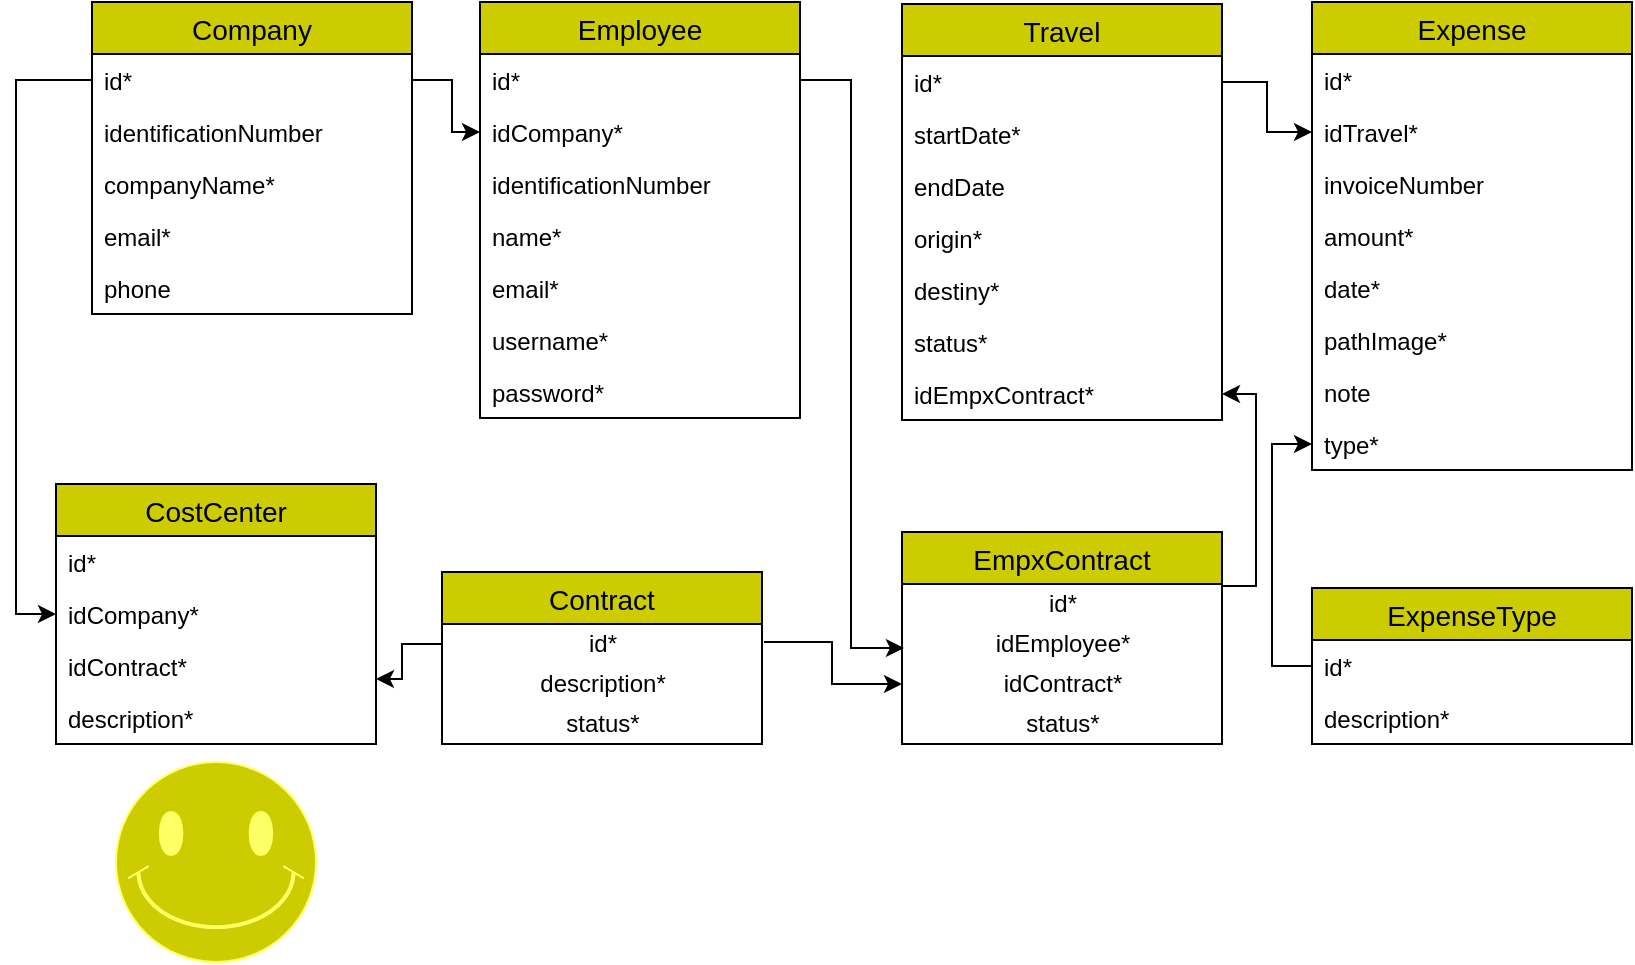 <mxfile version="13.1.5" type="github">
  <diagram id="mBjLz7T49912LiGAMW3A" name="Page-1">
    <mxGraphModel dx="1250" dy="747" grid="1" gridSize="10" guides="1" tooltips="1" connect="1" arrows="1" fold="1" page="1" pageScale="1" pageWidth="827" pageHeight="1169" math="0" shadow="0">
      <root>
        <mxCell id="0" />
        <mxCell id="1" parent="0" />
        <mxCell id="ghzMU9aXFlvLaxTiIsrm-9" value="Company" style="swimlane;fontStyle=0;childLayout=stackLayout;horizontal=1;startSize=26;horizontalStack=0;resizeParent=1;resizeParentMax=0;resizeLast=0;collapsible=1;marginBottom=0;align=center;fontSize=14;fillColor=#CCCC00;" parent="1" vertex="1">
          <mxGeometry x="48" y="40" width="160" height="156" as="geometry" />
        </mxCell>
        <mxCell id="ghzMU9aXFlvLaxTiIsrm-10" value="id*" style="text;strokeColor=none;fillColor=none;spacingLeft=4;spacingRight=4;overflow=hidden;rotatable=0;points=[[0,0.5],[1,0.5]];portConstraint=eastwest;fontSize=12;" parent="ghzMU9aXFlvLaxTiIsrm-9" vertex="1">
          <mxGeometry y="26" width="160" height="26" as="geometry" />
        </mxCell>
        <mxCell id="ghzMU9aXFlvLaxTiIsrm-11" value="identificationNumber" style="text;strokeColor=none;fillColor=none;spacingLeft=4;spacingRight=4;overflow=hidden;rotatable=0;points=[[0,0.5],[1,0.5]];portConstraint=eastwest;fontSize=12;" parent="ghzMU9aXFlvLaxTiIsrm-9" vertex="1">
          <mxGeometry y="52" width="160" height="26" as="geometry" />
        </mxCell>
        <mxCell id="ghzMU9aXFlvLaxTiIsrm-12" value="companyName*" style="text;strokeColor=none;fillColor=none;spacingLeft=4;spacingRight=4;overflow=hidden;rotatable=0;points=[[0,0.5],[1,0.5]];portConstraint=eastwest;fontSize=12;" parent="ghzMU9aXFlvLaxTiIsrm-9" vertex="1">
          <mxGeometry y="78" width="160" height="26" as="geometry" />
        </mxCell>
        <mxCell id="ghzMU9aXFlvLaxTiIsrm-13" value="email*" style="text;strokeColor=none;fillColor=none;spacingLeft=4;spacingRight=4;overflow=hidden;rotatable=0;points=[[0,0.5],[1,0.5]];portConstraint=eastwest;fontSize=12;" parent="ghzMU9aXFlvLaxTiIsrm-9" vertex="1">
          <mxGeometry y="104" width="160" height="26" as="geometry" />
        </mxCell>
        <mxCell id="TEn6VvvXS9nuJFrR01Om-1" value="phone" style="text;strokeColor=none;fillColor=none;spacingLeft=4;spacingRight=4;overflow=hidden;rotatable=0;points=[[0,0.5],[1,0.5]];portConstraint=eastwest;fontSize=12;" parent="ghzMU9aXFlvLaxTiIsrm-9" vertex="1">
          <mxGeometry y="130" width="160" height="26" as="geometry" />
        </mxCell>
        <mxCell id="ghzMU9aXFlvLaxTiIsrm-1" value="Employee" style="swimlane;fontStyle=0;childLayout=stackLayout;horizontal=1;startSize=26;horizontalStack=0;resizeParent=1;resizeParentMax=0;resizeLast=0;collapsible=1;marginBottom=0;align=center;fontSize=14;fillColor=#CCCC00;" parent="1" vertex="1">
          <mxGeometry x="242" y="40" width="160" height="208" as="geometry" />
        </mxCell>
        <mxCell id="ghzMU9aXFlvLaxTiIsrm-8" value="id*" style="text;strokeColor=none;fillColor=none;spacingLeft=4;spacingRight=4;overflow=hidden;rotatable=0;points=[[0,0.5],[1,0.5]];portConstraint=eastwest;fontSize=12;" parent="ghzMU9aXFlvLaxTiIsrm-1" vertex="1">
          <mxGeometry y="26" width="160" height="26" as="geometry" />
        </mxCell>
        <mxCell id="ghzMU9aXFlvLaxTiIsrm-7" value="idCompany*" style="text;strokeColor=none;fillColor=none;spacingLeft=4;spacingRight=4;overflow=hidden;rotatable=0;points=[[0,0.5],[1,0.5]];portConstraint=eastwest;fontSize=12;" parent="ghzMU9aXFlvLaxTiIsrm-1" vertex="1">
          <mxGeometry y="52" width="160" height="26" as="geometry" />
        </mxCell>
        <mxCell id="ghzMU9aXFlvLaxTiIsrm-3" value="identificationNumber" style="text;strokeColor=none;fillColor=none;spacingLeft=4;spacingRight=4;overflow=hidden;rotatable=0;points=[[0,0.5],[1,0.5]];portConstraint=eastwest;fontSize=12;" parent="ghzMU9aXFlvLaxTiIsrm-1" vertex="1">
          <mxGeometry y="78" width="160" height="26" as="geometry" />
        </mxCell>
        <mxCell id="ghzMU9aXFlvLaxTiIsrm-4" value="name*" style="text;strokeColor=none;fillColor=none;spacingLeft=4;spacingRight=4;overflow=hidden;rotatable=0;points=[[0,0.5],[1,0.5]];portConstraint=eastwest;fontSize=12;" parent="ghzMU9aXFlvLaxTiIsrm-1" vertex="1">
          <mxGeometry y="104" width="160" height="26" as="geometry" />
        </mxCell>
        <mxCell id="ghzMU9aXFlvLaxTiIsrm-5" value="email*" style="text;strokeColor=none;fillColor=none;spacingLeft=4;spacingRight=4;overflow=hidden;rotatable=0;points=[[0,0.5],[1,0.5]];portConstraint=eastwest;fontSize=12;" parent="ghzMU9aXFlvLaxTiIsrm-1" vertex="1">
          <mxGeometry y="130" width="160" height="26" as="geometry" />
        </mxCell>
        <mxCell id="ghzMU9aXFlvLaxTiIsrm-58" value="username*" style="text;strokeColor=none;fillColor=none;spacingLeft=4;spacingRight=4;overflow=hidden;rotatable=0;points=[[0,0.5],[1,0.5]];portConstraint=eastwest;fontSize=12;" parent="ghzMU9aXFlvLaxTiIsrm-1" vertex="1">
          <mxGeometry y="156" width="160" height="26" as="geometry" />
        </mxCell>
        <mxCell id="TEn6VvvXS9nuJFrR01Om-4" value="password*" style="text;strokeColor=none;fillColor=none;spacingLeft=4;spacingRight=4;overflow=hidden;rotatable=0;points=[[0,0.5],[1,0.5]];portConstraint=eastwest;fontSize=12;" parent="ghzMU9aXFlvLaxTiIsrm-1" vertex="1">
          <mxGeometry y="182" width="160" height="26" as="geometry" />
        </mxCell>
        <mxCell id="ghzMU9aXFlvLaxTiIsrm-19" value="Travel" style="swimlane;fontStyle=0;childLayout=stackLayout;horizontal=1;startSize=26;horizontalStack=0;resizeParent=1;resizeParentMax=0;resizeLast=0;collapsible=1;marginBottom=0;align=center;fontSize=14;fillColor=#CCCC00;" parent="1" vertex="1">
          <mxGeometry x="453" y="41" width="160" height="208" as="geometry" />
        </mxCell>
        <mxCell id="ghzMU9aXFlvLaxTiIsrm-20" value="id*" style="text;strokeColor=none;fillColor=none;spacingLeft=4;spacingRight=4;overflow=hidden;rotatable=0;points=[[0,0.5],[1,0.5]];portConstraint=eastwest;fontSize=12;" parent="ghzMU9aXFlvLaxTiIsrm-19" vertex="1">
          <mxGeometry y="26" width="160" height="26" as="geometry" />
        </mxCell>
        <mxCell id="ghzMU9aXFlvLaxTiIsrm-21" value="startDate*" style="text;strokeColor=none;fillColor=none;spacingLeft=4;spacingRight=4;overflow=hidden;rotatable=0;points=[[0,0.5],[1,0.5]];portConstraint=eastwest;fontSize=12;" parent="ghzMU9aXFlvLaxTiIsrm-19" vertex="1">
          <mxGeometry y="52" width="160" height="26" as="geometry" />
        </mxCell>
        <mxCell id="ghzMU9aXFlvLaxTiIsrm-22" value="endDate" style="text;strokeColor=none;fillColor=none;spacingLeft=4;spacingRight=4;overflow=hidden;rotatable=0;points=[[0,0.5],[1,0.5]];portConstraint=eastwest;fontSize=12;" parent="ghzMU9aXFlvLaxTiIsrm-19" vertex="1">
          <mxGeometry y="78" width="160" height="26" as="geometry" />
        </mxCell>
        <mxCell id="ghzMU9aXFlvLaxTiIsrm-23" value="origin*" style="text;strokeColor=none;fillColor=none;spacingLeft=4;spacingRight=4;overflow=hidden;rotatable=0;points=[[0,0.5],[1,0.5]];portConstraint=eastwest;fontSize=12;" parent="ghzMU9aXFlvLaxTiIsrm-19" vertex="1">
          <mxGeometry y="104" width="160" height="26" as="geometry" />
        </mxCell>
        <mxCell id="ghzMU9aXFlvLaxTiIsrm-24" value="destiny*" style="text;strokeColor=none;fillColor=none;spacingLeft=4;spacingRight=4;overflow=hidden;rotatable=0;points=[[0,0.5],[1,0.5]];portConstraint=eastwest;fontSize=12;" parent="ghzMU9aXFlvLaxTiIsrm-19" vertex="1">
          <mxGeometry y="130" width="160" height="26" as="geometry" />
        </mxCell>
        <mxCell id="ghzMU9aXFlvLaxTiIsrm-65" value="status*" style="text;strokeColor=none;fillColor=none;spacingLeft=4;spacingRight=4;overflow=hidden;rotatable=0;points=[[0,0.5],[1,0.5]];portConstraint=eastwest;fontSize=12;" parent="ghzMU9aXFlvLaxTiIsrm-19" vertex="1">
          <mxGeometry y="156" width="160" height="26" as="geometry" />
        </mxCell>
        <mxCell id="TEn6VvvXS9nuJFrR01Om-27" value="idEmpxContract*" style="text;strokeColor=none;fillColor=none;spacingLeft=4;spacingRight=4;overflow=hidden;rotatable=0;points=[[0,0.5],[1,0.5]];portConstraint=eastwest;fontSize=12;" parent="ghzMU9aXFlvLaxTiIsrm-19" vertex="1">
          <mxGeometry y="182" width="160" height="26" as="geometry" />
        </mxCell>
        <mxCell id="ghzMU9aXFlvLaxTiIsrm-50" value="Expense" style="swimlane;fontStyle=0;childLayout=stackLayout;horizontal=1;startSize=26;horizontalStack=0;resizeParent=1;resizeParentMax=0;resizeLast=0;collapsible=1;marginBottom=0;align=center;fontSize=14;fillColor=#CCCC00;" parent="1" vertex="1">
          <mxGeometry x="658" y="40" width="160" height="234" as="geometry" />
        </mxCell>
        <mxCell id="ghzMU9aXFlvLaxTiIsrm-51" value="id*" style="text;strokeColor=none;fillColor=none;spacingLeft=4;spacingRight=4;overflow=hidden;rotatable=0;points=[[0,0.5],[1,0.5]];portConstraint=eastwest;fontSize=12;" parent="ghzMU9aXFlvLaxTiIsrm-50" vertex="1">
          <mxGeometry y="26" width="160" height="26" as="geometry" />
        </mxCell>
        <mxCell id="ghzMU9aXFlvLaxTiIsrm-56" value="idTravel*" style="text;strokeColor=none;fillColor=none;spacingLeft=4;spacingRight=4;overflow=hidden;rotatable=0;points=[[0,0.5],[1,0.5]];portConstraint=eastwest;fontSize=12;" parent="ghzMU9aXFlvLaxTiIsrm-50" vertex="1">
          <mxGeometry y="52" width="160" height="26" as="geometry" />
        </mxCell>
        <mxCell id="ghzMU9aXFlvLaxTiIsrm-52" value="invoiceNumber" style="text;strokeColor=none;fillColor=none;spacingLeft=4;spacingRight=4;overflow=hidden;rotatable=0;points=[[0,0.5],[1,0.5]];portConstraint=eastwest;fontSize=12;" parent="ghzMU9aXFlvLaxTiIsrm-50" vertex="1">
          <mxGeometry y="78" width="160" height="26" as="geometry" />
        </mxCell>
        <mxCell id="ghzMU9aXFlvLaxTiIsrm-53" value="amount*" style="text;strokeColor=none;fillColor=none;spacingLeft=4;spacingRight=4;overflow=hidden;rotatable=0;points=[[0,0.5],[1,0.5]];portConstraint=eastwest;fontSize=12;" parent="ghzMU9aXFlvLaxTiIsrm-50" vertex="1">
          <mxGeometry y="104" width="160" height="26" as="geometry" />
        </mxCell>
        <mxCell id="ghzMU9aXFlvLaxTiIsrm-54" value="date*" style="text;strokeColor=none;fillColor=none;spacingLeft=4;spacingRight=4;overflow=hidden;rotatable=0;points=[[0,0.5],[1,0.5]];portConstraint=eastwest;fontSize=12;" parent="ghzMU9aXFlvLaxTiIsrm-50" vertex="1">
          <mxGeometry y="130" width="160" height="26" as="geometry" />
        </mxCell>
        <mxCell id="ghzMU9aXFlvLaxTiIsrm-59" value="pathImage*" style="text;strokeColor=none;fillColor=none;spacingLeft=4;spacingRight=4;overflow=hidden;rotatable=0;points=[[0,0.5],[1,0.5]];portConstraint=eastwest;fontSize=12;" parent="ghzMU9aXFlvLaxTiIsrm-50" vertex="1">
          <mxGeometry y="156" width="160" height="26" as="geometry" />
        </mxCell>
        <mxCell id="ghzMU9aXFlvLaxTiIsrm-64" value="note" style="text;strokeColor=none;fillColor=none;spacingLeft=4;spacingRight=4;overflow=hidden;rotatable=0;points=[[0,0.5],[1,0.5]];portConstraint=eastwest;fontSize=12;" parent="ghzMU9aXFlvLaxTiIsrm-50" vertex="1">
          <mxGeometry y="182" width="160" height="26" as="geometry" />
        </mxCell>
        <mxCell id="ghzMU9aXFlvLaxTiIsrm-55" value="type*" style="text;strokeColor=none;fillColor=none;spacingLeft=4;spacingRight=4;overflow=hidden;rotatable=0;points=[[0,0.5],[1,0.5]];portConstraint=eastwest;fontSize=12;" parent="ghzMU9aXFlvLaxTiIsrm-50" vertex="1">
          <mxGeometry y="208" width="160" height="26" as="geometry" />
        </mxCell>
        <mxCell id="TEn6VvvXS9nuJFrR01Om-19" value="EmpxContract" style="swimlane;fontStyle=0;childLayout=stackLayout;horizontal=1;startSize=26;horizontalStack=0;resizeParent=1;resizeParentMax=0;resizeLast=0;collapsible=1;marginBottom=0;align=center;fontSize=14;fillColor=#CCCC00;" parent="1" vertex="1">
          <mxGeometry x="453" y="305" width="160" height="106" as="geometry" />
        </mxCell>
        <mxCell id="TEn6VvvXS9nuJFrR01Om-20" value="id*" style="text;html=1;align=center;verticalAlign=middle;resizable=0;points=[];autosize=1;" parent="TEn6VvvXS9nuJFrR01Om-19" vertex="1">
          <mxGeometry y="26" width="160" height="20" as="geometry" />
        </mxCell>
        <mxCell id="TEn6VvvXS9nuJFrR01Om-39" value="idEmployee*" style="text;html=1;align=center;verticalAlign=middle;resizable=0;points=[];autosize=1;" parent="TEn6VvvXS9nuJFrR01Om-19" vertex="1">
          <mxGeometry y="46" width="160" height="20" as="geometry" />
        </mxCell>
        <mxCell id="TEn6VvvXS9nuJFrR01Om-21" value="idContract*" style="text;html=1;align=center;verticalAlign=middle;resizable=0;points=[];autosize=1;" parent="TEn6VvvXS9nuJFrR01Om-19" vertex="1">
          <mxGeometry y="66" width="160" height="20" as="geometry" />
        </mxCell>
        <mxCell id="TEn6VvvXS9nuJFrR01Om-22" value="status*" style="text;html=1;align=center;verticalAlign=middle;resizable=0;points=[];autosize=1;" parent="TEn6VvvXS9nuJFrR01Om-19" vertex="1">
          <mxGeometry y="86" width="160" height="20" as="geometry" />
        </mxCell>
        <mxCell id="TEn6VvvXS9nuJFrR01Om-40" value="" style="verticalLabelPosition=bottom;verticalAlign=top;html=1;shape=mxgraph.basic.smiley;strokeColor=#FFFF66;fillColor=#CCCC00;" parent="1" vertex="1">
          <mxGeometry x="60" y="420" width="100" height="100" as="geometry" />
        </mxCell>
        <mxCell id="Z7ZI1VTKEqjmWC89NMHi-3" style="edgeStyle=orthogonalEdgeStyle;rounded=0;orthogonalLoop=1;jettySize=auto;html=1;exitX=1;exitY=0.3;exitDx=0;exitDy=0;entryX=1;entryY=0.5;entryDx=0;entryDy=0;exitPerimeter=0;" edge="1" parent="1" source="TEn6VvvXS9nuJFrR01Om-20" target="TEn6VvvXS9nuJFrR01Om-27">
          <mxGeometry relative="1" as="geometry">
            <Array as="points">
              <mxPoint x="630" y="332" />
              <mxPoint x="630" y="236" />
            </Array>
          </mxGeometry>
        </mxCell>
        <mxCell id="Z7ZI1VTKEqjmWC89NMHi-5" style="edgeStyle=orthogonalEdgeStyle;rounded=0;orthogonalLoop=1;jettySize=auto;html=1;exitX=0;exitY=0.5;exitDx=0;exitDy=0;entryX=0;entryY=0.5;entryDx=0;entryDy=0;" edge="1" parent="1" source="ghzMU9aXFlvLaxTiIsrm-10" target="ghzMU9aXFlvLaxTiIsrm-28">
          <mxGeometry relative="1" as="geometry" />
        </mxCell>
        <mxCell id="Z7ZI1VTKEqjmWC89NMHi-6" style="edgeStyle=orthogonalEdgeStyle;rounded=0;orthogonalLoop=1;jettySize=auto;html=1;exitX=1;exitY=0.5;exitDx=0;exitDy=0;entryX=0;entryY=0.5;entryDx=0;entryDy=0;" edge="1" parent="1" source="ghzMU9aXFlvLaxTiIsrm-20" target="ghzMU9aXFlvLaxTiIsrm-56">
          <mxGeometry relative="1" as="geometry" />
        </mxCell>
        <mxCell id="Z7ZI1VTKEqjmWC89NMHi-7" style="edgeStyle=orthogonalEdgeStyle;rounded=0;orthogonalLoop=1;jettySize=auto;html=1;exitX=0;exitY=0.5;exitDx=0;exitDy=0;entryX=0;entryY=0.5;entryDx=0;entryDy=0;" edge="1" parent="1" source="ghzMU9aXFlvLaxTiIsrm-61" target="ghzMU9aXFlvLaxTiIsrm-55">
          <mxGeometry relative="1" as="geometry" />
        </mxCell>
        <mxCell id="Z7ZI1VTKEqjmWC89NMHi-8" style="edgeStyle=orthogonalEdgeStyle;rounded=0;orthogonalLoop=1;jettySize=auto;html=1;exitX=1;exitY=0.5;exitDx=0;exitDy=0;entryX=0;entryY=0.5;entryDx=0;entryDy=0;" edge="1" parent="1" source="ghzMU9aXFlvLaxTiIsrm-10" target="ghzMU9aXFlvLaxTiIsrm-7">
          <mxGeometry relative="1" as="geometry" />
        </mxCell>
        <mxCell id="Z7ZI1VTKEqjmWC89NMHi-11" style="edgeStyle=orthogonalEdgeStyle;rounded=0;orthogonalLoop=1;jettySize=auto;html=1;entryX=0.006;entryY=0.6;entryDx=0;entryDy=0;entryPerimeter=0;" edge="1" parent="1" source="ghzMU9aXFlvLaxTiIsrm-8" target="TEn6VvvXS9nuJFrR01Om-39">
          <mxGeometry relative="1" as="geometry" />
        </mxCell>
        <mxCell id="Z7ZI1VTKEqjmWC89NMHi-12" style="edgeStyle=orthogonalEdgeStyle;rounded=0;orthogonalLoop=1;jettySize=auto;html=1;entryX=1;entryY=0.75;entryDx=0;entryDy=0;" edge="1" parent="1" source="TEn6VvvXS9nuJFrR01Om-10" target="ghzMU9aXFlvLaxTiIsrm-26">
          <mxGeometry relative="1" as="geometry" />
        </mxCell>
        <mxCell id="ghzMU9aXFlvLaxTiIsrm-60" value="ExpenseType" style="swimlane;fontStyle=0;childLayout=stackLayout;horizontal=1;startSize=26;horizontalStack=0;resizeParent=1;resizeParentMax=0;resizeLast=0;collapsible=1;marginBottom=0;align=center;fontSize=14;fillColor=#CCCC00;" parent="1" vertex="1">
          <mxGeometry x="658" y="333" width="160" height="78" as="geometry" />
        </mxCell>
        <mxCell id="ghzMU9aXFlvLaxTiIsrm-61" value="id*" style="text;strokeColor=none;fillColor=none;spacingLeft=4;spacingRight=4;overflow=hidden;rotatable=0;points=[[0,0.5],[1,0.5]];portConstraint=eastwest;fontSize=12;" parent="ghzMU9aXFlvLaxTiIsrm-60" vertex="1">
          <mxGeometry y="26" width="160" height="26" as="geometry" />
        </mxCell>
        <mxCell id="ghzMU9aXFlvLaxTiIsrm-62" value="description*" style="text;strokeColor=none;fillColor=none;spacingLeft=4;spacingRight=4;overflow=hidden;rotatable=0;points=[[0,0.5],[1,0.5]];portConstraint=eastwest;fontSize=12;" parent="ghzMU9aXFlvLaxTiIsrm-60" vertex="1">
          <mxGeometry y="52" width="160" height="26" as="geometry" />
        </mxCell>
        <mxCell id="TEn6VvvXS9nuJFrR01Om-5" value="Contract" style="swimlane;fontStyle=0;childLayout=stackLayout;horizontal=1;startSize=26;horizontalStack=0;resizeParent=1;resizeParentMax=0;resizeLast=0;collapsible=1;marginBottom=0;align=center;fontSize=14;fillColor=#CCCC00;" parent="1" vertex="1">
          <mxGeometry x="223" y="325" width="160" height="86" as="geometry" />
        </mxCell>
        <mxCell id="TEn6VvvXS9nuJFrR01Om-10" value="id*" style="text;html=1;align=center;verticalAlign=middle;resizable=0;points=[];autosize=1;" parent="TEn6VvvXS9nuJFrR01Om-5" vertex="1">
          <mxGeometry y="26" width="160" height="20" as="geometry" />
        </mxCell>
        <mxCell id="TEn6VvvXS9nuJFrR01Om-11" value="description*" style="text;html=1;align=center;verticalAlign=middle;resizable=0;points=[];autosize=1;" parent="TEn6VvvXS9nuJFrR01Om-5" vertex="1">
          <mxGeometry y="46" width="160" height="20" as="geometry" />
        </mxCell>
        <mxCell id="TEn6VvvXS9nuJFrR01Om-17" value="status*" style="text;html=1;align=center;verticalAlign=middle;resizable=0;points=[];autosize=1;" parent="TEn6VvvXS9nuJFrR01Om-5" vertex="1">
          <mxGeometry y="66" width="160" height="20" as="geometry" />
        </mxCell>
        <mxCell id="ghzMU9aXFlvLaxTiIsrm-26" value="CostCenter" style="swimlane;fontStyle=0;childLayout=stackLayout;horizontal=1;startSize=26;horizontalStack=0;resizeParent=1;resizeParentMax=0;resizeLast=0;collapsible=1;marginBottom=0;align=center;fontSize=14;fillColor=#CCCC00;" parent="1" vertex="1">
          <mxGeometry x="30" y="281" width="160" height="130" as="geometry" />
        </mxCell>
        <mxCell id="ghzMU9aXFlvLaxTiIsrm-27" value="id*" style="text;strokeColor=none;fillColor=none;spacingLeft=4;spacingRight=4;overflow=hidden;rotatable=0;points=[[0,0.5],[1,0.5]];portConstraint=eastwest;fontSize=12;" parent="ghzMU9aXFlvLaxTiIsrm-26" vertex="1">
          <mxGeometry y="26" width="160" height="26" as="geometry" />
        </mxCell>
        <mxCell id="ghzMU9aXFlvLaxTiIsrm-28" value="idCompany*" style="text;strokeColor=none;fillColor=none;spacingLeft=4;spacingRight=4;overflow=hidden;rotatable=0;points=[[0,0.5],[1,0.5]];portConstraint=eastwest;fontSize=12;" parent="ghzMU9aXFlvLaxTiIsrm-26" vertex="1">
          <mxGeometry y="52" width="160" height="26" as="geometry" />
        </mxCell>
        <mxCell id="TEn6VvvXS9nuJFrR01Om-13" value="idContract*" style="text;strokeColor=none;fillColor=none;spacingLeft=4;spacingRight=4;overflow=hidden;rotatable=0;points=[[0,0.5],[1,0.5]];portConstraint=eastwest;fontSize=12;" parent="ghzMU9aXFlvLaxTiIsrm-26" vertex="1">
          <mxGeometry y="78" width="160" height="26" as="geometry" />
        </mxCell>
        <mxCell id="ghzMU9aXFlvLaxTiIsrm-29" value="description*" style="text;strokeColor=none;fillColor=none;spacingLeft=4;spacingRight=4;overflow=hidden;rotatable=0;points=[[0,0.5],[1,0.5]];portConstraint=eastwest;fontSize=12;" parent="ghzMU9aXFlvLaxTiIsrm-26" vertex="1">
          <mxGeometry y="104" width="160" height="26" as="geometry" />
        </mxCell>
        <mxCell id="Z7ZI1VTKEqjmWC89NMHi-10" style="edgeStyle=orthogonalEdgeStyle;rounded=0;orthogonalLoop=1;jettySize=auto;html=1;exitX=1.006;exitY=0.45;exitDx=0;exitDy=0;exitPerimeter=0;" edge="1" parent="1" source="TEn6VvvXS9nuJFrR01Om-10" target="TEn6VvvXS9nuJFrR01Om-21">
          <mxGeometry relative="1" as="geometry" />
        </mxCell>
      </root>
    </mxGraphModel>
  </diagram>
</mxfile>
